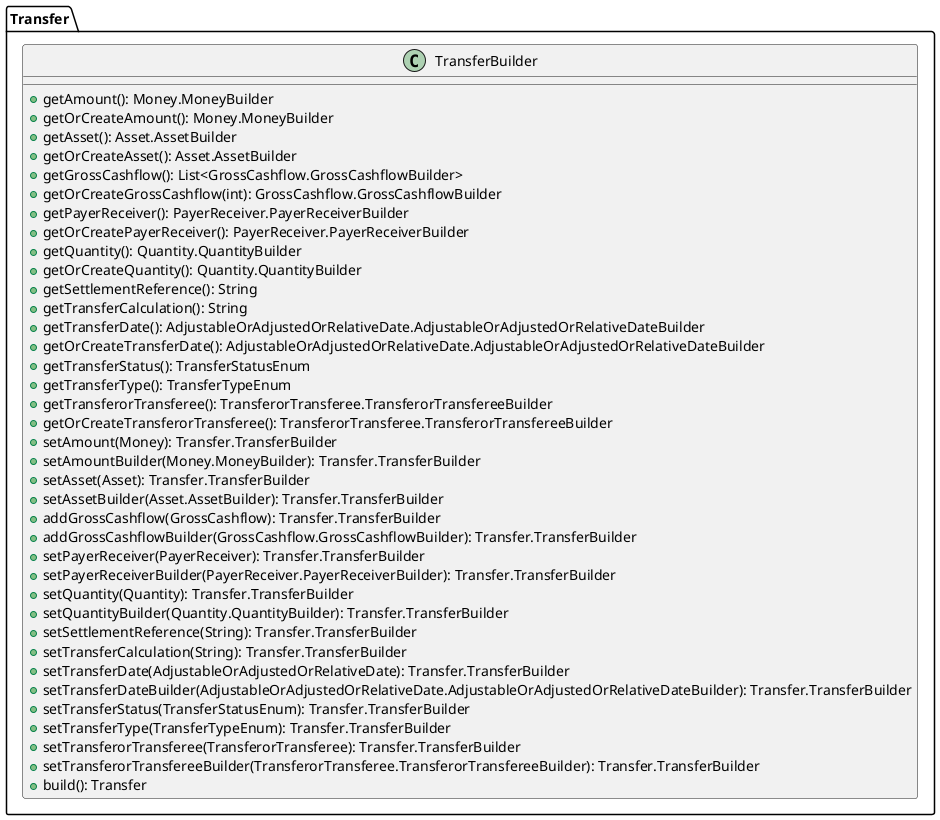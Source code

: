 @startuml

    class Transfer.TransferBuilder [[Transfer.TransferBuilder.html]] {
        +getAmount(): Money.MoneyBuilder
        +getOrCreateAmount(): Money.MoneyBuilder
        +getAsset(): Asset.AssetBuilder
        +getOrCreateAsset(): Asset.AssetBuilder
        +getGrossCashflow(): List<GrossCashflow.GrossCashflowBuilder>
        +getOrCreateGrossCashflow(int): GrossCashflow.GrossCashflowBuilder
        +getPayerReceiver(): PayerReceiver.PayerReceiverBuilder
        +getOrCreatePayerReceiver(): PayerReceiver.PayerReceiverBuilder
        +getQuantity(): Quantity.QuantityBuilder
        +getOrCreateQuantity(): Quantity.QuantityBuilder
        +getSettlementReference(): String
        +getTransferCalculation(): String
        +getTransferDate(): AdjustableOrAdjustedOrRelativeDate.AdjustableOrAdjustedOrRelativeDateBuilder
        +getOrCreateTransferDate(): AdjustableOrAdjustedOrRelativeDate.AdjustableOrAdjustedOrRelativeDateBuilder
        +getTransferStatus(): TransferStatusEnum
        +getTransferType(): TransferTypeEnum
        +getTransferorTransferee(): TransferorTransferee.TransferorTransfereeBuilder
        +getOrCreateTransferorTransferee(): TransferorTransferee.TransferorTransfereeBuilder
        +setAmount(Money): Transfer.TransferBuilder
        +setAmountBuilder(Money.MoneyBuilder): Transfer.TransferBuilder
        +setAsset(Asset): Transfer.TransferBuilder
        +setAssetBuilder(Asset.AssetBuilder): Transfer.TransferBuilder
        +addGrossCashflow(GrossCashflow): Transfer.TransferBuilder
        +addGrossCashflowBuilder(GrossCashflow.GrossCashflowBuilder): Transfer.TransferBuilder
        +setPayerReceiver(PayerReceiver): Transfer.TransferBuilder
        +setPayerReceiverBuilder(PayerReceiver.PayerReceiverBuilder): Transfer.TransferBuilder
        +setQuantity(Quantity): Transfer.TransferBuilder
        +setQuantityBuilder(Quantity.QuantityBuilder): Transfer.TransferBuilder
        +setSettlementReference(String): Transfer.TransferBuilder
        +setTransferCalculation(String): Transfer.TransferBuilder
        +setTransferDate(AdjustableOrAdjustedOrRelativeDate): Transfer.TransferBuilder
        +setTransferDateBuilder(AdjustableOrAdjustedOrRelativeDate.AdjustableOrAdjustedOrRelativeDateBuilder): Transfer.TransferBuilder
        +setTransferStatus(TransferStatusEnum): Transfer.TransferBuilder
        +setTransferType(TransferTypeEnum): Transfer.TransferBuilder
        +setTransferorTransferee(TransferorTransferee): Transfer.TransferBuilder
        +setTransferorTransfereeBuilder(TransferorTransferee.TransferorTransfereeBuilder): Transfer.TransferBuilder
        +build(): Transfer
    }

@enduml
